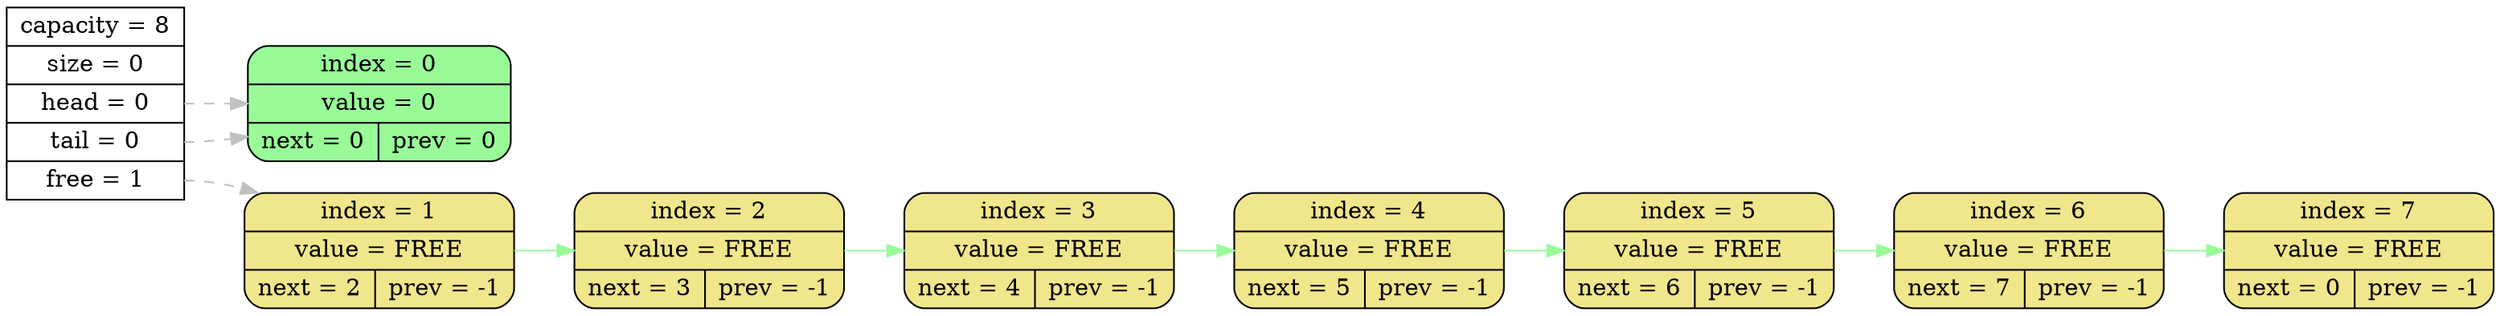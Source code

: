 digraph
{
    rankdir = LR;
    node_info[shape = record, label = "{{capacity = 8 | size = 0 | <f0> head = 0 | <f1> tail = 0 | <f2> free = 1}}"];

    node0[shape = Mrecord, label = "{index = 0} | {value = 0} | {next = 0 | prev = 0}",
            style="filled", fillcolor="#98FB98"];
    node1[shape = Mrecord, label = "{index = 1} | {value = FREE} | {next = 2 | prev = -1}",
            style="filled", fillcolor="#F0E68C"];
    node2[shape = Mrecord, label = "{index = 2} | {value = FREE} | {next = 3 | prev = -1}",
            style="filled", fillcolor="#F0E68C"];
    node3[shape = Mrecord, label = "{index = 3} | {value = FREE} | {next = 4 | prev = -1}",
            style="filled", fillcolor="#F0E68C"];
    node4[shape = Mrecord, label = "{index = 4} | {value = FREE} | {next = 5 | prev = -1}",
            style="filled", fillcolor="#F0E68C"];
    node5[shape = Mrecord, label = "{index = 5} | {value = FREE} | {next = 6 | prev = -1}",
            style="filled", fillcolor="#F0E68C"];
    node6[shape = Mrecord, label = "{index = 6} | {value = FREE} | {next = 7 | prev = -1}",
            style="filled", fillcolor="#F0E68C"];
    node7[shape = Mrecord, label = "{index = 7} | {value = FREE} | {next = 0 | prev = -1}",
            style="filled", fillcolor="#F0E68C"];
    node1->node2 [color = "#98FB98"];
    node2->node3 [color = "#98FB98"];
    node3->node4 [color = "#98FB98"];
    node4->node5 [color = "#98FB98"];
    node5->node6 [color = "#98FB98"];
    node6->node7 [color = "#98FB98"];
    node_info:<f0>->node0 [color = "gray", style="dashed"];
    node_info:<f1>->node0 [color = "gray", style="dashed"];
    node_info:<f2>->node1 [color = "gray", style="dashed"];
}